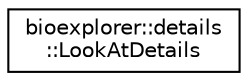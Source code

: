 digraph "Graphical Class Hierarchy"
{
 // LATEX_PDF_SIZE
  edge [fontname="Helvetica",fontsize="10",labelfontname="Helvetica",labelfontsize="10"];
  node [fontname="Helvetica",fontsize="10",shape=record];
  rankdir="LR";
  Node0 [label="bioexplorer::details\l::LookAtDetails",height=0.2,width=0.4,color="black", fillcolor="white", style="filled",URL="$dd/d4c/structbioexplorer_1_1details_1_1LookAtDetails.html",tooltip=" "];
}
